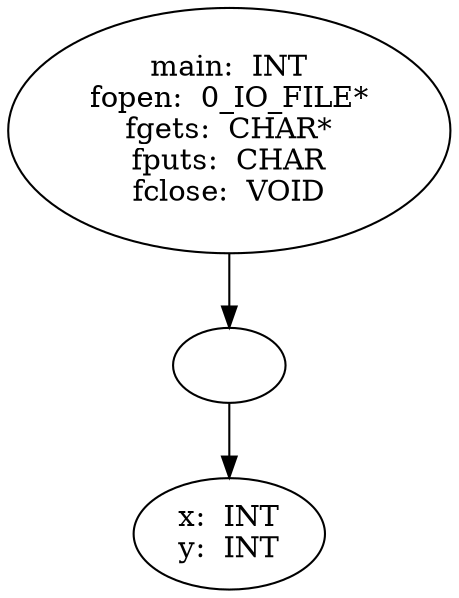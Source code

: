 digraph AST {
  "125702254636688" [label="main:  INT
fopen:  0_IO_FILE*
fgets:  CHAR*
fputs:  CHAR
fclose:  VOID"];
  "125702254636688" -> "125702254637984";
  "125702254637984" [label=""];
  "125702254637984" -> "125702254640240";
  "125702254640240" [label="x:  INT
y:  INT"];
}
